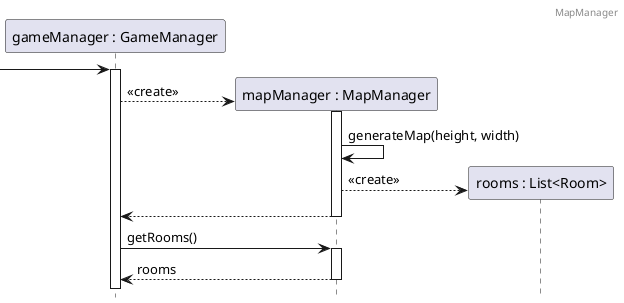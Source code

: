 @startuml MapManager
header MapManager
hide footbox
participant gm as "gameManager : GameManager"
-> gm++
create mm as "mapManager : MapManager"
gm --> mm++ : <<create>>
mm -> mm : generateMap(height, width)
create rooms as "rooms : List<Room>"
mm --> rooms : <<create>>
return
gm -> mm++ : getRooms()
return  rooms

@enduml